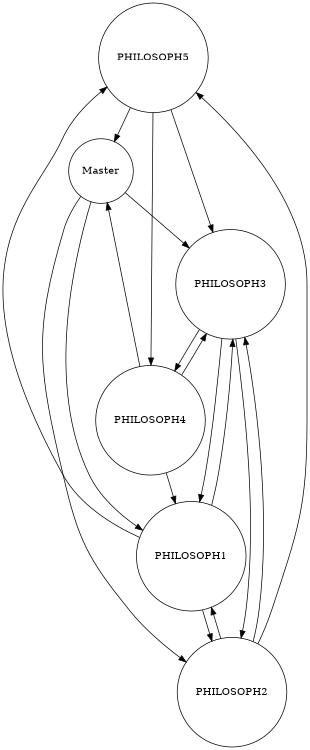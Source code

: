 digraph ClusterNodes {
		rankdir=UD;
		size="8,5"
		node [shape = circle];
	PHILOSOPH5 -> Master
	PHILOSOPH5 -> PHILOSOPH3
	PHILOSOPH5 -> PHILOSOPH4
	PHILOSOPH4 -> PHILOSOPH3
	PHILOSOPH4 -> PHILOSOPH1
	PHILOSOPH4 -> Master
	Master -> PHILOSOPH2
	Master -> PHILOSOPH1
	Master -> PHILOSOPH3
	PHILOSOPH2 -> PHILOSOPH1
	PHILOSOPH2 -> PHILOSOPH3
	PHILOSOPH2 -> PHILOSOPH5
	PHILOSOPH1 -> PHILOSOPH2
	PHILOSOPH1 -> PHILOSOPH5
	PHILOSOPH1 -> PHILOSOPH3
	PHILOSOPH3 -> PHILOSOPH2
	PHILOSOPH3 -> PHILOSOPH1
	PHILOSOPH3 -> PHILOSOPH4
}
